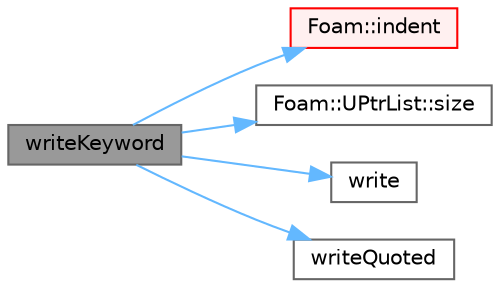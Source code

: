 digraph "writeKeyword"
{
 // LATEX_PDF_SIZE
  bgcolor="transparent";
  edge [fontname=Helvetica,fontsize=10,labelfontname=Helvetica,labelfontsize=10];
  node [fontname=Helvetica,fontsize=10,shape=box,height=0.2,width=0.4];
  rankdir="LR";
  Node1 [id="Node000001",label="writeKeyword",height=0.2,width=0.4,color="gray40", fillcolor="grey60", style="filled", fontcolor="black",tooltip=" "];
  Node1 -> Node2 [id="edge1_Node000001_Node000002",color="steelblue1",style="solid",tooltip=" "];
  Node2 [id="Node000002",label="Foam::indent",height=0.2,width=0.4,color="red", fillcolor="#FFF0F0", style="filled",URL="$namespaceFoam.html#a7e15d05978b545ad4cbf3149a70b0dbf",tooltip=" "];
  Node1 -> Node5 [id="edge2_Node000001_Node000005",color="steelblue1",style="solid",tooltip=" "];
  Node5 [id="Node000005",label="Foam::UPtrList::size",height=0.2,width=0.4,color="grey40", fillcolor="white", style="filled",URL="$classFoam_1_1UPtrList.html#a95603446b248fe1ecf5dc59bcc2eaff0",tooltip=" "];
  Node1 -> Node6 [id="edge3_Node000001_Node000006",color="steelblue1",style="solid",tooltip=" "];
  Node6 [id="Node000006",label="write",height=0.2,width=0.4,color="grey40", fillcolor="white", style="filled",URL="$output_8H.html#ac5370a3f202de84040d5e2d2c7b3a0bd",tooltip=" "];
  Node1 -> Node7 [id="edge4_Node000001_Node000007",color="steelblue1",style="solid",tooltip=" "];
  Node7 [id="Node000007",label="writeQuoted",height=0.2,width=0.4,color="grey40", fillcolor="white", style="filled",URL="$faMeshWriteEdgesOBJ_8H.html#a19d95ba7bf3ddb699821b94e75b53d3a",tooltip=" "];
}
